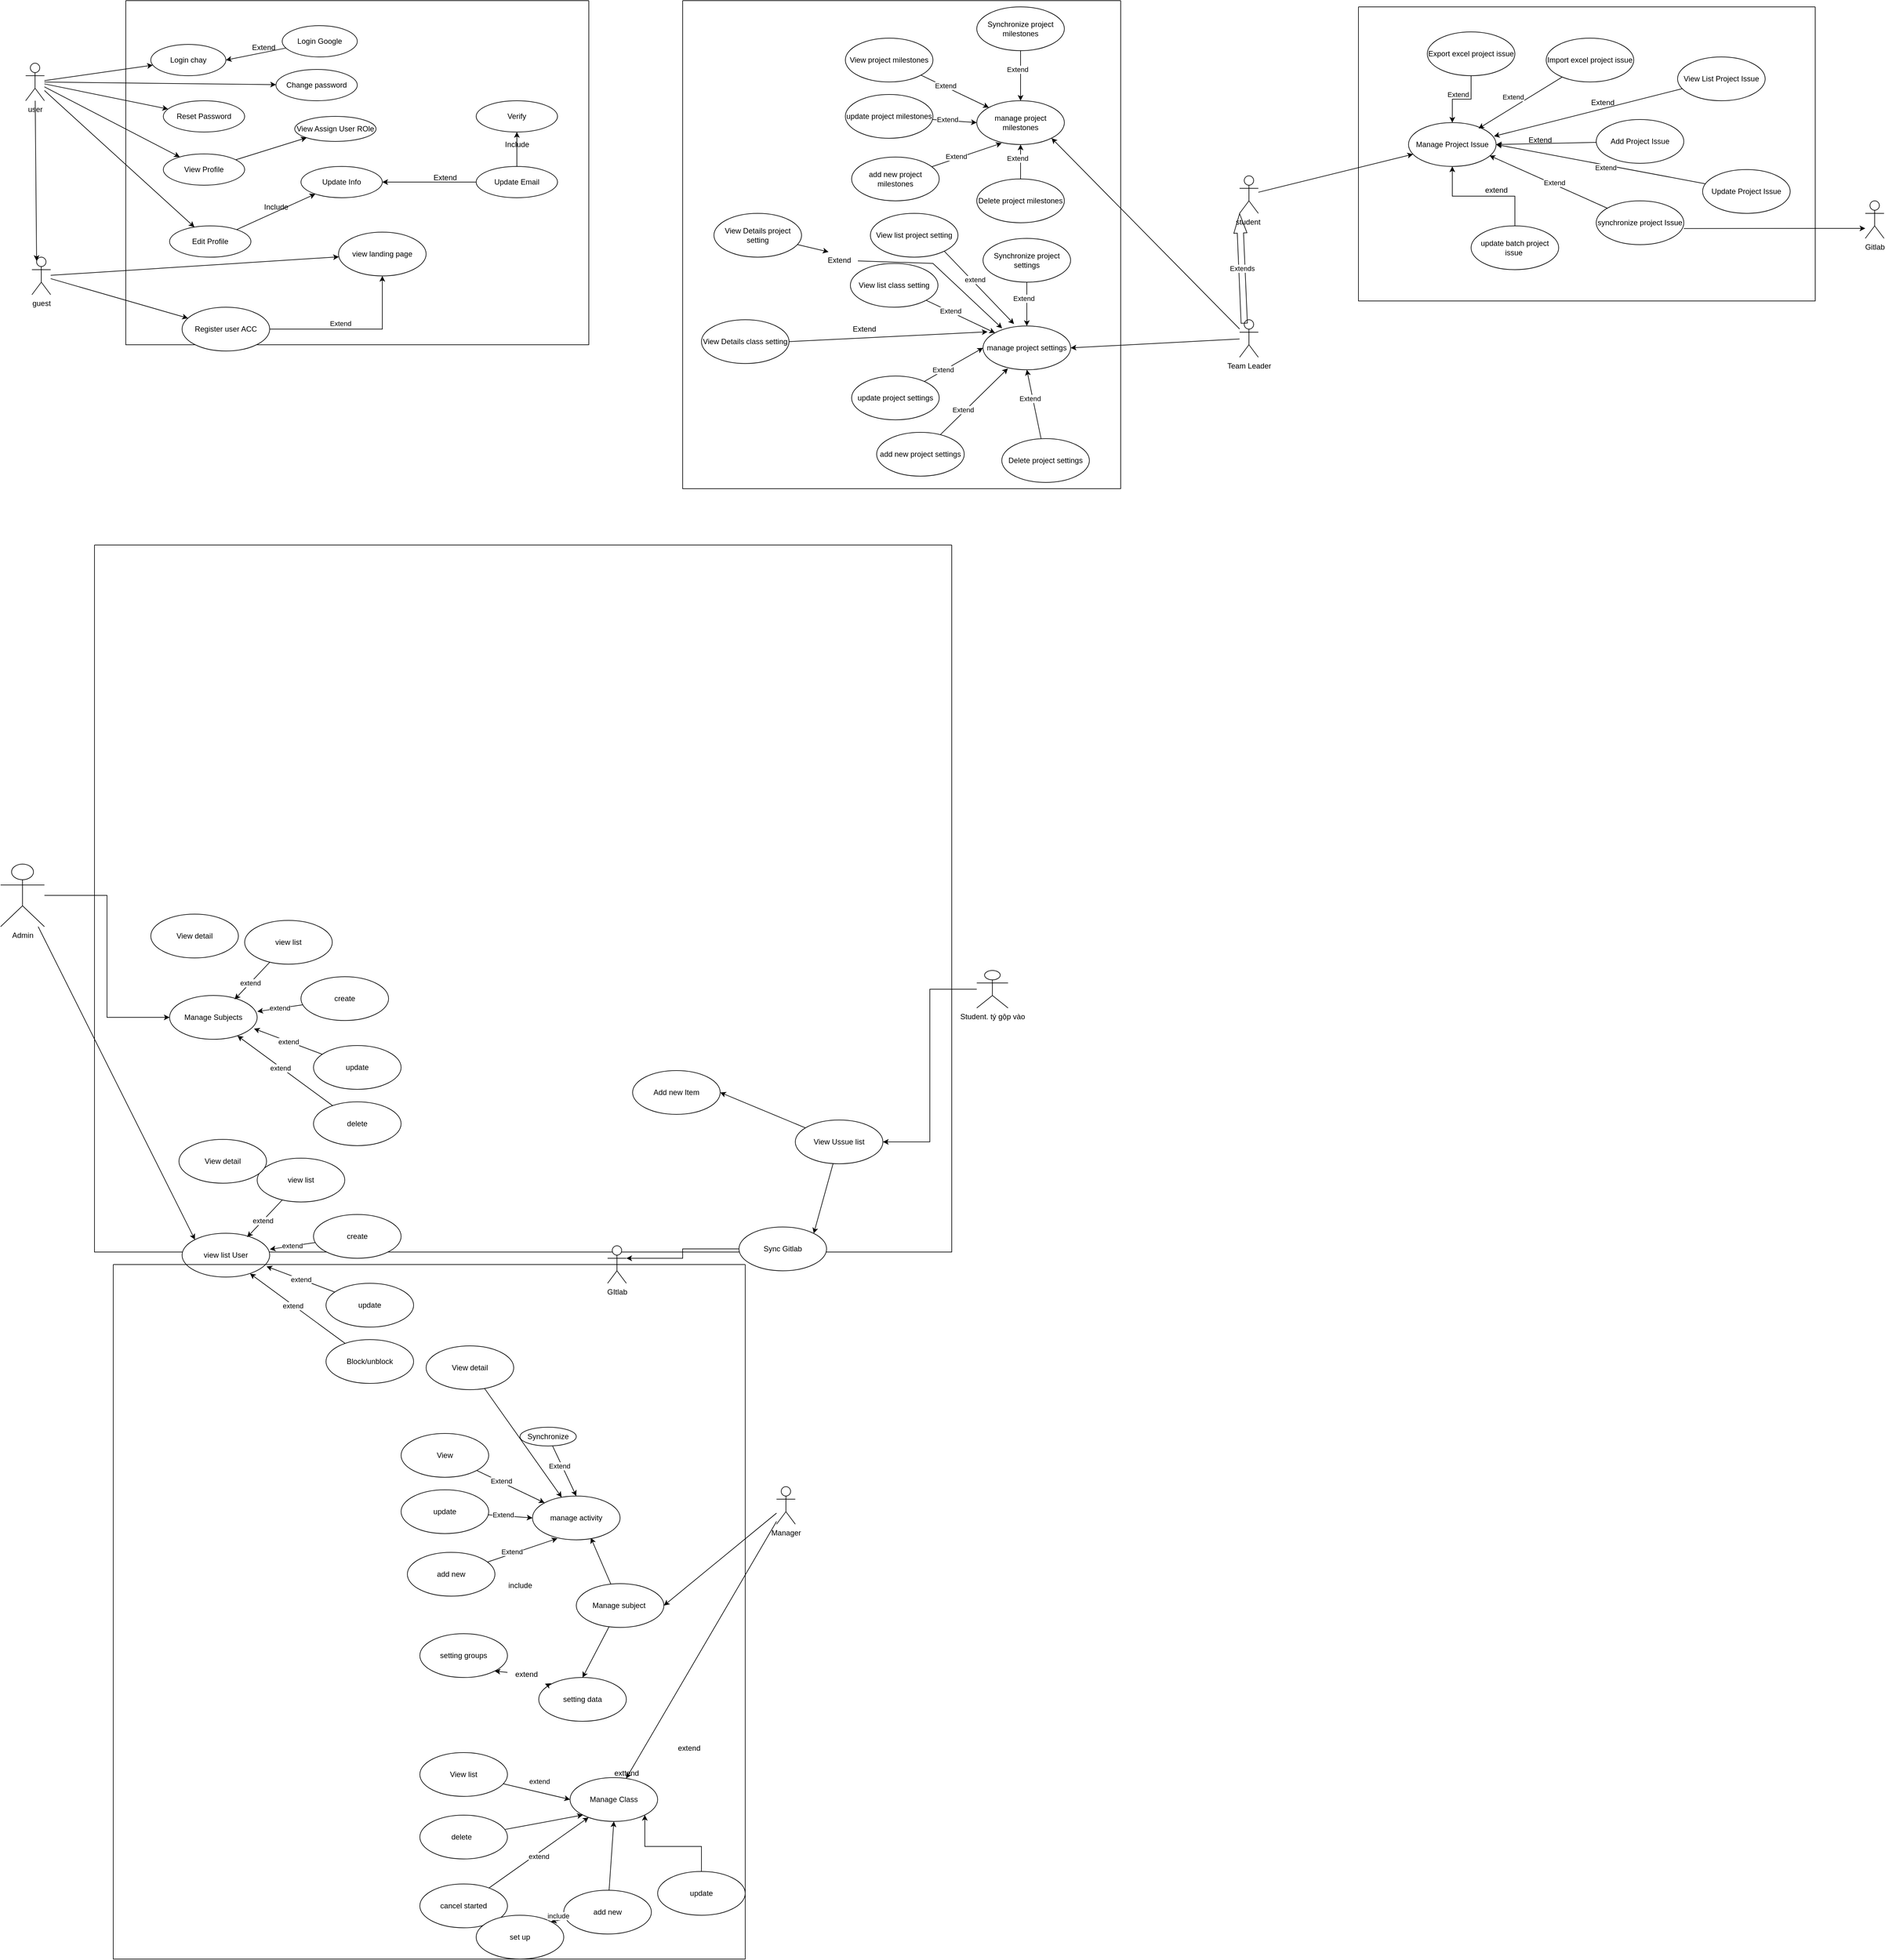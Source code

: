 <mxfile version="21.8.2" type="github">
  <diagram name="Page-1" id="S6UxS2rbXGVWsQRWLKjO">
    <mxGraphModel dx="2686" dy="1163" grid="1" gridSize="10" guides="1" tooltips="1" connect="1" arrows="1" fold="1" page="1" pageScale="1" pageWidth="850" pageHeight="1100" math="0" shadow="0">
      <root>
        <mxCell id="0" />
        <mxCell id="1" parent="0" />
        <mxCell id="E_iQ0Z_nkJK2vYBMSeWu-5" style="rounded=0;orthogonalLoop=1;jettySize=auto;html=1;" parent="1" source="E_iQ0Z_nkJK2vYBMSeWu-1" target="E_iQ0Z_nkJK2vYBMSeWu-4" edge="1">
          <mxGeometry relative="1" as="geometry" />
        </mxCell>
        <mxCell id="E_iQ0Z_nkJK2vYBMSeWu-13" style="rounded=0;orthogonalLoop=1;jettySize=auto;html=1;" parent="1" source="E_iQ0Z_nkJK2vYBMSeWu-1" target="E_iQ0Z_nkJK2vYBMSeWu-12" edge="1">
          <mxGeometry relative="1" as="geometry" />
        </mxCell>
        <mxCell id="E_iQ0Z_nkJK2vYBMSeWu-16" style="rounded=0;orthogonalLoop=1;jettySize=auto;html=1;" parent="1" source="E_iQ0Z_nkJK2vYBMSeWu-1" target="E_iQ0Z_nkJK2vYBMSeWu-14" edge="1">
          <mxGeometry relative="1" as="geometry" />
        </mxCell>
        <mxCell id="E_iQ0Z_nkJK2vYBMSeWu-17" style="rounded=0;orthogonalLoop=1;jettySize=auto;html=1;" parent="1" source="E_iQ0Z_nkJK2vYBMSeWu-1" target="E_iQ0Z_nkJK2vYBMSeWu-15" edge="1">
          <mxGeometry relative="1" as="geometry" />
        </mxCell>
        <mxCell id="E_iQ0Z_nkJK2vYBMSeWu-34" style="rounded=0;orthogonalLoop=1;jettySize=auto;html=1;" parent="1" source="E_iQ0Z_nkJK2vYBMSeWu-1" target="E_iQ0Z_nkJK2vYBMSeWu-33" edge="1">
          <mxGeometry relative="1" as="geometry" />
        </mxCell>
        <mxCell id="PJf7z8ohsHyIc1MsfL0N-3" style="rounded=0;orthogonalLoop=1;jettySize=auto;html=1;entryX=0.25;entryY=0.1;entryDx=0;entryDy=0;entryPerimeter=0;" parent="1" source="E_iQ0Z_nkJK2vYBMSeWu-1" target="E_iQ0Z_nkJK2vYBMSeWu-230" edge="1">
          <mxGeometry relative="1" as="geometry" />
        </mxCell>
        <mxCell id="E_iQ0Z_nkJK2vYBMSeWu-1" value="user&lt;br&gt;" style="shape=umlActor;verticalLabelPosition=bottom;verticalAlign=top;html=1;outlineConnect=0;" parent="1" vertex="1">
          <mxGeometry x="110" y="110" width="30" height="60" as="geometry" />
        </mxCell>
        <mxCell id="E_iQ0Z_nkJK2vYBMSeWu-4" value="Login chay" style="ellipse;whiteSpace=wrap;html=1;" parent="1" vertex="1">
          <mxGeometry x="310" y="80" width="120" height="50" as="geometry" />
        </mxCell>
        <mxCell id="E_iQ0Z_nkJK2vYBMSeWu-6" value="" style="swimlane;startSize=0;" parent="1" vertex="1">
          <mxGeometry x="270" y="10" width="740" height="550" as="geometry" />
        </mxCell>
        <mxCell id="E_iQ0Z_nkJK2vYBMSeWu-8" value="Login Google" style="ellipse;whiteSpace=wrap;html=1;" parent="E_iQ0Z_nkJK2vYBMSeWu-6" vertex="1">
          <mxGeometry x="250" y="40" width="120" height="50" as="geometry" />
        </mxCell>
        <mxCell id="E_iQ0Z_nkJK2vYBMSeWu-11" value="Extend&lt;br&gt;" style="text;html=1;align=center;verticalAlign=middle;resizable=0;points=[];autosize=1;strokeColor=none;fillColor=none;" parent="E_iQ0Z_nkJK2vYBMSeWu-6" vertex="1">
          <mxGeometry x="190" y="60" width="60" height="30" as="geometry" />
        </mxCell>
        <mxCell id="E_iQ0Z_nkJK2vYBMSeWu-12" value="Reset Password" style="ellipse;whiteSpace=wrap;html=1;" parent="E_iQ0Z_nkJK2vYBMSeWu-6" vertex="1">
          <mxGeometry x="60" y="160" width="130" height="50" as="geometry" />
        </mxCell>
        <mxCell id="E_iQ0Z_nkJK2vYBMSeWu-32" style="rounded=0;orthogonalLoop=1;jettySize=auto;html=1;entryX=0;entryY=1;entryDx=0;entryDy=0;" parent="E_iQ0Z_nkJK2vYBMSeWu-6" source="E_iQ0Z_nkJK2vYBMSeWu-14" target="E_iQ0Z_nkJK2vYBMSeWu-31" edge="1">
          <mxGeometry relative="1" as="geometry" />
        </mxCell>
        <mxCell id="E_iQ0Z_nkJK2vYBMSeWu-14" value="View Profile" style="ellipse;whiteSpace=wrap;html=1;" parent="E_iQ0Z_nkJK2vYBMSeWu-6" vertex="1">
          <mxGeometry x="60" y="245" width="130" height="50" as="geometry" />
        </mxCell>
        <mxCell id="E_iQ0Z_nkJK2vYBMSeWu-19" value="" style="rounded=0;orthogonalLoop=1;jettySize=auto;html=1;" parent="E_iQ0Z_nkJK2vYBMSeWu-6" source="E_iQ0Z_nkJK2vYBMSeWu-15" target="E_iQ0Z_nkJK2vYBMSeWu-18" edge="1">
          <mxGeometry relative="1" as="geometry" />
        </mxCell>
        <mxCell id="E_iQ0Z_nkJK2vYBMSeWu-15" value="Edit Profile" style="ellipse;whiteSpace=wrap;html=1;" parent="E_iQ0Z_nkJK2vYBMSeWu-6" vertex="1">
          <mxGeometry x="70" y="360" width="130" height="50" as="geometry" />
        </mxCell>
        <mxCell id="E_iQ0Z_nkJK2vYBMSeWu-18" value="Update Info" style="ellipse;whiteSpace=wrap;html=1;" parent="E_iQ0Z_nkJK2vYBMSeWu-6" vertex="1">
          <mxGeometry x="280" y="265" width="130" height="50" as="geometry" />
        </mxCell>
        <mxCell id="E_iQ0Z_nkJK2vYBMSeWu-20" value="Include&lt;br&gt;" style="text;html=1;align=center;verticalAlign=middle;resizable=0;points=[];autosize=1;strokeColor=none;fillColor=none;" parent="E_iQ0Z_nkJK2vYBMSeWu-6" vertex="1">
          <mxGeometry x="210" y="315" width="60" height="30" as="geometry" />
        </mxCell>
        <mxCell id="E_iQ0Z_nkJK2vYBMSeWu-26" style="edgeStyle=orthogonalEdgeStyle;rounded=0;orthogonalLoop=1;jettySize=auto;html=1;entryX=1;entryY=0.5;entryDx=0;entryDy=0;" parent="E_iQ0Z_nkJK2vYBMSeWu-6" source="E_iQ0Z_nkJK2vYBMSeWu-21" target="E_iQ0Z_nkJK2vYBMSeWu-18" edge="1">
          <mxGeometry relative="1" as="geometry" />
        </mxCell>
        <mxCell id="E_iQ0Z_nkJK2vYBMSeWu-28" style="edgeStyle=orthogonalEdgeStyle;rounded=0;orthogonalLoop=1;jettySize=auto;html=1;entryX=0.5;entryY=1;entryDx=0;entryDy=0;" parent="E_iQ0Z_nkJK2vYBMSeWu-6" source="E_iQ0Z_nkJK2vYBMSeWu-21" target="E_iQ0Z_nkJK2vYBMSeWu-25" edge="1">
          <mxGeometry relative="1" as="geometry" />
        </mxCell>
        <mxCell id="E_iQ0Z_nkJK2vYBMSeWu-21" value="Update Email" style="ellipse;whiteSpace=wrap;html=1;" parent="E_iQ0Z_nkJK2vYBMSeWu-6" vertex="1">
          <mxGeometry x="560" y="265" width="130" height="50" as="geometry" />
        </mxCell>
        <mxCell id="E_iQ0Z_nkJK2vYBMSeWu-25" value="Verify" style="ellipse;whiteSpace=wrap;html=1;" parent="E_iQ0Z_nkJK2vYBMSeWu-6" vertex="1">
          <mxGeometry x="560" y="160" width="130" height="50" as="geometry" />
        </mxCell>
        <mxCell id="E_iQ0Z_nkJK2vYBMSeWu-31" value="View Assign User ROle" style="ellipse;whiteSpace=wrap;html=1;" parent="E_iQ0Z_nkJK2vYBMSeWu-6" vertex="1">
          <mxGeometry x="270" y="185" width="130" height="40" as="geometry" />
        </mxCell>
        <mxCell id="E_iQ0Z_nkJK2vYBMSeWu-33" value="Change password" style="ellipse;whiteSpace=wrap;html=1;" parent="E_iQ0Z_nkJK2vYBMSeWu-6" vertex="1">
          <mxGeometry x="240" y="110" width="130" height="50" as="geometry" />
        </mxCell>
        <mxCell id="E_iQ0Z_nkJK2vYBMSeWu-29" value="Include" style="text;html=1;align=center;verticalAlign=middle;resizable=0;points=[];autosize=1;strokeColor=none;fillColor=none;" parent="E_iQ0Z_nkJK2vYBMSeWu-6" vertex="1">
          <mxGeometry x="595" y="215" width="60" height="30" as="geometry" />
        </mxCell>
        <mxCell id="E_iQ0Z_nkJK2vYBMSeWu-231" value="view landing page" style="ellipse;whiteSpace=wrap;html=1;" parent="E_iQ0Z_nkJK2vYBMSeWu-6" vertex="1">
          <mxGeometry x="340" y="370" width="140" height="70" as="geometry" />
        </mxCell>
        <mxCell id="PJf7z8ohsHyIc1MsfL0N-1" style="edgeStyle=orthogonalEdgeStyle;rounded=0;orthogonalLoop=1;jettySize=auto;html=1;entryX=0.5;entryY=1;entryDx=0;entryDy=0;" parent="E_iQ0Z_nkJK2vYBMSeWu-6" source="E_iQ0Z_nkJK2vYBMSeWu-233" target="E_iQ0Z_nkJK2vYBMSeWu-231" edge="1">
          <mxGeometry relative="1" as="geometry" />
        </mxCell>
        <mxCell id="PJf7z8ohsHyIc1MsfL0N-2" value="Extend" style="edgeLabel;html=1;align=center;verticalAlign=middle;resizable=0;points=[];" parent="PJf7z8ohsHyIc1MsfL0N-1" vertex="1" connectable="0">
          <mxGeometry x="-0.157" y="9" relative="1" as="geometry">
            <mxPoint x="1" as="offset" />
          </mxGeometry>
        </mxCell>
        <mxCell id="E_iQ0Z_nkJK2vYBMSeWu-233" value="Register user ACC" style="ellipse;whiteSpace=wrap;html=1;" parent="E_iQ0Z_nkJK2vYBMSeWu-6" vertex="1">
          <mxGeometry x="90" y="490" width="140" height="70" as="geometry" />
        </mxCell>
        <mxCell id="E_iQ0Z_nkJK2vYBMSeWu-10" style="rounded=0;orthogonalLoop=1;jettySize=auto;html=1;entryX=1;entryY=0.5;entryDx=0;entryDy=0;" parent="1" source="E_iQ0Z_nkJK2vYBMSeWu-8" target="E_iQ0Z_nkJK2vYBMSeWu-4" edge="1">
          <mxGeometry relative="1" as="geometry" />
        </mxCell>
        <mxCell id="E_iQ0Z_nkJK2vYBMSeWu-27" value="Extend" style="text;html=1;align=center;verticalAlign=middle;resizable=0;points=[];autosize=1;strokeColor=none;fillColor=none;" parent="1" vertex="1">
          <mxGeometry x="750" y="278" width="60" height="30" as="geometry" />
        </mxCell>
        <mxCell id="E_iQ0Z_nkJK2vYBMSeWu-36" value="" style="swimlane;startSize=0;" parent="1" vertex="1">
          <mxGeometry x="220" y="880" width="1370" height="1130" as="geometry" />
        </mxCell>
        <mxCell id="E_iQ0Z_nkJK2vYBMSeWu-194" value="Manage Subjects&lt;br&gt;" style="ellipse;whiteSpace=wrap;html=1;" parent="E_iQ0Z_nkJK2vYBMSeWu-36" vertex="1">
          <mxGeometry x="120" y="720" width="140" height="70" as="geometry" />
        </mxCell>
        <mxCell id="E_iQ0Z_nkJK2vYBMSeWu-205" style="rounded=0;orthogonalLoop=1;jettySize=auto;html=1;entryX=0.743;entryY=0.089;entryDx=0;entryDy=0;entryPerimeter=0;" parent="E_iQ0Z_nkJK2vYBMSeWu-36" source="E_iQ0Z_nkJK2vYBMSeWu-198" target="E_iQ0Z_nkJK2vYBMSeWu-194" edge="1">
          <mxGeometry relative="1" as="geometry" />
        </mxCell>
        <mxCell id="E_iQ0Z_nkJK2vYBMSeWu-209" value="extend" style="edgeLabel;html=1;align=center;verticalAlign=middle;resizable=0;points=[];" parent="E_iQ0Z_nkJK2vYBMSeWu-205" vertex="1" connectable="0">
          <mxGeometry x="0.124" relative="1" as="geometry">
            <mxPoint as="offset" />
          </mxGeometry>
        </mxCell>
        <mxCell id="E_iQ0Z_nkJK2vYBMSeWu-198" value="view list" style="ellipse;whiteSpace=wrap;html=1;" parent="E_iQ0Z_nkJK2vYBMSeWu-36" vertex="1">
          <mxGeometry x="240" y="600" width="140" height="70" as="geometry" />
        </mxCell>
        <mxCell id="E_iQ0Z_nkJK2vYBMSeWu-206" style="rounded=0;orthogonalLoop=1;jettySize=auto;html=1;entryX=1.002;entryY=0.366;entryDx=0;entryDy=0;entryPerimeter=0;" parent="E_iQ0Z_nkJK2vYBMSeWu-36" source="E_iQ0Z_nkJK2vYBMSeWu-199" target="E_iQ0Z_nkJK2vYBMSeWu-194" edge="1">
          <mxGeometry relative="1" as="geometry" />
        </mxCell>
        <mxCell id="E_iQ0Z_nkJK2vYBMSeWu-210" value="extend" style="edgeLabel;html=1;align=center;verticalAlign=middle;resizable=0;points=[];" parent="E_iQ0Z_nkJK2vYBMSeWu-206" vertex="1" connectable="0">
          <mxGeometry x="-0.009" relative="1" as="geometry">
            <mxPoint x="-1" as="offset" />
          </mxGeometry>
        </mxCell>
        <mxCell id="E_iQ0Z_nkJK2vYBMSeWu-199" value="create" style="ellipse;whiteSpace=wrap;html=1;" parent="E_iQ0Z_nkJK2vYBMSeWu-36" vertex="1">
          <mxGeometry x="330" y="690" width="140" height="70" as="geometry" />
        </mxCell>
        <mxCell id="E_iQ0Z_nkJK2vYBMSeWu-207" style="rounded=0;orthogonalLoop=1;jettySize=auto;html=1;entryX=0.964;entryY=0.757;entryDx=0;entryDy=0;entryPerimeter=0;" parent="E_iQ0Z_nkJK2vYBMSeWu-36" source="E_iQ0Z_nkJK2vYBMSeWu-200" target="E_iQ0Z_nkJK2vYBMSeWu-194" edge="1">
          <mxGeometry relative="1" as="geometry" />
        </mxCell>
        <mxCell id="E_iQ0Z_nkJK2vYBMSeWu-211" value="extend" style="edgeLabel;html=1;align=center;verticalAlign=middle;resizable=0;points=[];" parent="E_iQ0Z_nkJK2vYBMSeWu-207" vertex="1" connectable="0">
          <mxGeometry x="-0.007" y="1" relative="1" as="geometry">
            <mxPoint y="-1" as="offset" />
          </mxGeometry>
        </mxCell>
        <mxCell id="E_iQ0Z_nkJK2vYBMSeWu-200" value="update" style="ellipse;whiteSpace=wrap;html=1;" parent="E_iQ0Z_nkJK2vYBMSeWu-36" vertex="1">
          <mxGeometry x="350" y="800" width="140" height="70" as="geometry" />
        </mxCell>
        <mxCell id="E_iQ0Z_nkJK2vYBMSeWu-208" style="rounded=0;orthogonalLoop=1;jettySize=auto;html=1;entryX=0.775;entryY=0.92;entryDx=0;entryDy=0;entryPerimeter=0;" parent="E_iQ0Z_nkJK2vYBMSeWu-36" source="E_iQ0Z_nkJK2vYBMSeWu-201" target="E_iQ0Z_nkJK2vYBMSeWu-194" edge="1">
          <mxGeometry relative="1" as="geometry" />
        </mxCell>
        <mxCell id="E_iQ0Z_nkJK2vYBMSeWu-212" value="extend" style="edgeLabel;html=1;align=center;verticalAlign=middle;resizable=0;points=[];" parent="E_iQ0Z_nkJK2vYBMSeWu-208" vertex="1" connectable="0">
          <mxGeometry x="0.095" y="1" relative="1" as="geometry">
            <mxPoint as="offset" />
          </mxGeometry>
        </mxCell>
        <mxCell id="E_iQ0Z_nkJK2vYBMSeWu-201" value="delete" style="ellipse;whiteSpace=wrap;html=1;" parent="E_iQ0Z_nkJK2vYBMSeWu-36" vertex="1">
          <mxGeometry x="350" y="890" width="140" height="70" as="geometry" />
        </mxCell>
        <mxCell id="E_iQ0Z_nkJK2vYBMSeWu-202" value="View detail" style="ellipse;whiteSpace=wrap;html=1;" parent="E_iQ0Z_nkJK2vYBMSeWu-36" vertex="1">
          <mxGeometry x="90" y="590" width="140" height="70" as="geometry" />
        </mxCell>
        <mxCell id="E_iQ0Z_nkJK2vYBMSeWu-213" value="view list User" style="ellipse;whiteSpace=wrap;html=1;" parent="E_iQ0Z_nkJK2vYBMSeWu-36" vertex="1">
          <mxGeometry x="140" y="1100" width="140" height="70" as="geometry" />
        </mxCell>
        <mxCell id="E_iQ0Z_nkJK2vYBMSeWu-214" style="rounded=0;orthogonalLoop=1;jettySize=auto;html=1;entryX=0.743;entryY=0.089;entryDx=0;entryDy=0;entryPerimeter=0;" parent="E_iQ0Z_nkJK2vYBMSeWu-36" source="E_iQ0Z_nkJK2vYBMSeWu-216" target="E_iQ0Z_nkJK2vYBMSeWu-213" edge="1">
          <mxGeometry relative="1" as="geometry" />
        </mxCell>
        <mxCell id="E_iQ0Z_nkJK2vYBMSeWu-215" value="extend" style="edgeLabel;html=1;align=center;verticalAlign=middle;resizable=0;points=[];" parent="E_iQ0Z_nkJK2vYBMSeWu-214" vertex="1" connectable="0">
          <mxGeometry x="0.124" relative="1" as="geometry">
            <mxPoint as="offset" />
          </mxGeometry>
        </mxCell>
        <mxCell id="E_iQ0Z_nkJK2vYBMSeWu-216" value="view list" style="ellipse;whiteSpace=wrap;html=1;" parent="E_iQ0Z_nkJK2vYBMSeWu-36" vertex="1">
          <mxGeometry x="260" y="980" width="140" height="70" as="geometry" />
        </mxCell>
        <mxCell id="E_iQ0Z_nkJK2vYBMSeWu-217" style="rounded=0;orthogonalLoop=1;jettySize=auto;html=1;entryX=1.002;entryY=0.366;entryDx=0;entryDy=0;entryPerimeter=0;" parent="E_iQ0Z_nkJK2vYBMSeWu-36" source="E_iQ0Z_nkJK2vYBMSeWu-219" target="E_iQ0Z_nkJK2vYBMSeWu-213" edge="1">
          <mxGeometry relative="1" as="geometry" />
        </mxCell>
        <mxCell id="E_iQ0Z_nkJK2vYBMSeWu-218" value="extend" style="edgeLabel;html=1;align=center;verticalAlign=middle;resizable=0;points=[];" parent="E_iQ0Z_nkJK2vYBMSeWu-217" vertex="1" connectable="0">
          <mxGeometry x="-0.009" relative="1" as="geometry">
            <mxPoint x="-1" as="offset" />
          </mxGeometry>
        </mxCell>
        <mxCell id="E_iQ0Z_nkJK2vYBMSeWu-219" value="create" style="ellipse;whiteSpace=wrap;html=1;" parent="E_iQ0Z_nkJK2vYBMSeWu-36" vertex="1">
          <mxGeometry x="350" y="1070" width="140" height="70" as="geometry" />
        </mxCell>
        <mxCell id="E_iQ0Z_nkJK2vYBMSeWu-220" style="rounded=0;orthogonalLoop=1;jettySize=auto;html=1;entryX=0.964;entryY=0.757;entryDx=0;entryDy=0;entryPerimeter=0;" parent="E_iQ0Z_nkJK2vYBMSeWu-36" source="E_iQ0Z_nkJK2vYBMSeWu-222" target="E_iQ0Z_nkJK2vYBMSeWu-213" edge="1">
          <mxGeometry relative="1" as="geometry" />
        </mxCell>
        <mxCell id="E_iQ0Z_nkJK2vYBMSeWu-221" value="extend" style="edgeLabel;html=1;align=center;verticalAlign=middle;resizable=0;points=[];" parent="E_iQ0Z_nkJK2vYBMSeWu-220" vertex="1" connectable="0">
          <mxGeometry x="-0.007" y="1" relative="1" as="geometry">
            <mxPoint y="-1" as="offset" />
          </mxGeometry>
        </mxCell>
        <mxCell id="E_iQ0Z_nkJK2vYBMSeWu-222" value="update" style="ellipse;whiteSpace=wrap;html=1;" parent="E_iQ0Z_nkJK2vYBMSeWu-36" vertex="1">
          <mxGeometry x="370" y="1180" width="140" height="70" as="geometry" />
        </mxCell>
        <mxCell id="E_iQ0Z_nkJK2vYBMSeWu-223" style="rounded=0;orthogonalLoop=1;jettySize=auto;html=1;entryX=0.775;entryY=0.92;entryDx=0;entryDy=0;entryPerimeter=0;" parent="E_iQ0Z_nkJK2vYBMSeWu-36" source="E_iQ0Z_nkJK2vYBMSeWu-225" target="E_iQ0Z_nkJK2vYBMSeWu-213" edge="1">
          <mxGeometry relative="1" as="geometry" />
        </mxCell>
        <mxCell id="E_iQ0Z_nkJK2vYBMSeWu-224" value="extend" style="edgeLabel;html=1;align=center;verticalAlign=middle;resizable=0;points=[];" parent="E_iQ0Z_nkJK2vYBMSeWu-223" vertex="1" connectable="0">
          <mxGeometry x="0.095" y="1" relative="1" as="geometry">
            <mxPoint as="offset" />
          </mxGeometry>
        </mxCell>
        <mxCell id="E_iQ0Z_nkJK2vYBMSeWu-225" value="Block/unblock" style="ellipse;whiteSpace=wrap;html=1;" parent="E_iQ0Z_nkJK2vYBMSeWu-36" vertex="1">
          <mxGeometry x="370" y="1270" width="140" height="70" as="geometry" />
        </mxCell>
        <mxCell id="E_iQ0Z_nkJK2vYBMSeWu-227" value="View detail" style="ellipse;whiteSpace=wrap;html=1;" parent="E_iQ0Z_nkJK2vYBMSeWu-36" vertex="1">
          <mxGeometry x="135" y="950" width="140" height="70" as="geometry" />
        </mxCell>
        <mxCell id="PJf7z8ohsHyIc1MsfL0N-11" style="rounded=0;orthogonalLoop=1;jettySize=auto;html=1;entryX=1;entryY=0;entryDx=0;entryDy=0;" parent="E_iQ0Z_nkJK2vYBMSeWu-36" source="PJf7z8ohsHyIc1MsfL0N-7" target="PJf7z8ohsHyIc1MsfL0N-10" edge="1">
          <mxGeometry relative="1" as="geometry" />
        </mxCell>
        <mxCell id="PJf7z8ohsHyIc1MsfL0N-12" style="rounded=0;orthogonalLoop=1;jettySize=auto;html=1;entryX=1;entryY=0.5;entryDx=0;entryDy=0;" parent="E_iQ0Z_nkJK2vYBMSeWu-36" source="PJf7z8ohsHyIc1MsfL0N-7" target="PJf7z8ohsHyIc1MsfL0N-9" edge="1">
          <mxGeometry relative="1" as="geometry" />
        </mxCell>
        <mxCell id="PJf7z8ohsHyIc1MsfL0N-7" value="View Ussue list" style="ellipse;whiteSpace=wrap;html=1;" parent="E_iQ0Z_nkJK2vYBMSeWu-36" vertex="1">
          <mxGeometry x="1120" y="919" width="140" height="70" as="geometry" />
        </mxCell>
        <mxCell id="PJf7z8ohsHyIc1MsfL0N-9" value="Add new Item" style="ellipse;whiteSpace=wrap;html=1;" parent="E_iQ0Z_nkJK2vYBMSeWu-36" vertex="1">
          <mxGeometry x="860" y="840" width="140" height="70" as="geometry" />
        </mxCell>
        <mxCell id="PJf7z8ohsHyIc1MsfL0N-14" style="edgeStyle=orthogonalEdgeStyle;rounded=0;orthogonalLoop=1;jettySize=auto;html=1;entryX=1;entryY=0.333;entryDx=0;entryDy=0;entryPerimeter=0;" parent="E_iQ0Z_nkJK2vYBMSeWu-36" source="PJf7z8ohsHyIc1MsfL0N-10" target="PJf7z8ohsHyIc1MsfL0N-13" edge="1">
          <mxGeometry relative="1" as="geometry" />
        </mxCell>
        <mxCell id="PJf7z8ohsHyIc1MsfL0N-10" value="Sync Gitlab" style="ellipse;whiteSpace=wrap;html=1;" parent="E_iQ0Z_nkJK2vYBMSeWu-36" vertex="1">
          <mxGeometry x="1030" y="1090" width="140" height="70" as="geometry" />
        </mxCell>
        <mxCell id="PJf7z8ohsHyIc1MsfL0N-13" value="GItlab" style="shape=umlActor;verticalLabelPosition=bottom;verticalAlign=top;html=1;" parent="E_iQ0Z_nkJK2vYBMSeWu-36" vertex="1">
          <mxGeometry x="820" y="1120" width="30" height="60" as="geometry" />
        </mxCell>
        <mxCell id="E_iQ0Z_nkJK2vYBMSeWu-79" style="rounded=0;orthogonalLoop=1;jettySize=auto;html=1;entryX=1;entryY=1;entryDx=0;entryDy=0;" parent="1" source="E_iQ0Z_nkJK2vYBMSeWu-56" target="E_iQ0Z_nkJK2vYBMSeWu-57" edge="1">
          <mxGeometry relative="1" as="geometry" />
        </mxCell>
        <mxCell id="E_iQ0Z_nkJK2vYBMSeWu-121" style="rounded=0;orthogonalLoop=1;jettySize=auto;html=1;entryX=1;entryY=0.5;entryDx=0;entryDy=0;" parent="1" source="E_iQ0Z_nkJK2vYBMSeWu-56" target="E_iQ0Z_nkJK2vYBMSeWu-96" edge="1">
          <mxGeometry relative="1" as="geometry" />
        </mxCell>
        <mxCell id="E_iQ0Z_nkJK2vYBMSeWu-56" value="Team Leader&lt;br&gt;" style="shape=umlActor;verticalLabelPosition=bottom;verticalAlign=top;html=1;" parent="1" vertex="1">
          <mxGeometry x="2050" y="520" width="30" height="60" as="geometry" />
        </mxCell>
        <mxCell id="E_iQ0Z_nkJK2vYBMSeWu-124" value="" style="swimlane;startSize=0;" parent="1" vertex="1">
          <mxGeometry x="250" y="2030" width="1010" height="1110" as="geometry" />
        </mxCell>
        <mxCell id="E_iQ0Z_nkJK2vYBMSeWu-166" style="rounded=0;orthogonalLoop=1;jettySize=auto;html=1;entryX=0.666;entryY=0.953;entryDx=0;entryDy=0;entryPerimeter=0;" parent="E_iQ0Z_nkJK2vYBMSeWu-124" source="E_iQ0Z_nkJK2vYBMSeWu-127" target="E_iQ0Z_nkJK2vYBMSeWu-128" edge="1">
          <mxGeometry relative="1" as="geometry" />
        </mxCell>
        <mxCell id="E_iQ0Z_nkJK2vYBMSeWu-167" style="rounded=0;orthogonalLoop=1;jettySize=auto;html=1;entryX=0.5;entryY=0;entryDx=0;entryDy=0;" parent="E_iQ0Z_nkJK2vYBMSeWu-124" source="E_iQ0Z_nkJK2vYBMSeWu-127" target="E_iQ0Z_nkJK2vYBMSeWu-148" edge="1">
          <mxGeometry relative="1" as="geometry" />
        </mxCell>
        <mxCell id="E_iQ0Z_nkJK2vYBMSeWu-127" value="Manage subject&amp;nbsp;" style="ellipse;whiteSpace=wrap;html=1;" parent="E_iQ0Z_nkJK2vYBMSeWu-124" vertex="1">
          <mxGeometry x="740" y="510" width="140" height="70" as="geometry" />
        </mxCell>
        <mxCell id="E_iQ0Z_nkJK2vYBMSeWu-128" value="manage activity&lt;br&gt;" style="ellipse;whiteSpace=wrap;html=1;" parent="E_iQ0Z_nkJK2vYBMSeWu-124" vertex="1">
          <mxGeometry x="670" y="370" width="140" height="70" as="geometry" />
        </mxCell>
        <mxCell id="E_iQ0Z_nkJK2vYBMSeWu-129" style="rounded=0;orthogonalLoop=1;jettySize=auto;html=1;" parent="E_iQ0Z_nkJK2vYBMSeWu-124" source="E_iQ0Z_nkJK2vYBMSeWu-131" target="E_iQ0Z_nkJK2vYBMSeWu-128" edge="1">
          <mxGeometry relative="1" as="geometry" />
        </mxCell>
        <mxCell id="E_iQ0Z_nkJK2vYBMSeWu-130" value="Extend" style="edgeLabel;html=1;align=center;verticalAlign=middle;resizable=0;points=[];" parent="E_iQ0Z_nkJK2vYBMSeWu-129" vertex="1" connectable="0">
          <mxGeometry x="-0.286" y="2" relative="1" as="geometry">
            <mxPoint x="-1" as="offset" />
          </mxGeometry>
        </mxCell>
        <mxCell id="E_iQ0Z_nkJK2vYBMSeWu-131" value="View" style="ellipse;whiteSpace=wrap;html=1;" parent="E_iQ0Z_nkJK2vYBMSeWu-124" vertex="1">
          <mxGeometry x="460" y="270" width="140" height="70" as="geometry" />
        </mxCell>
        <mxCell id="E_iQ0Z_nkJK2vYBMSeWu-132" style="rounded=0;orthogonalLoop=1;jettySize=auto;html=1;entryX=0;entryY=0.5;entryDx=0;entryDy=0;" parent="E_iQ0Z_nkJK2vYBMSeWu-124" source="E_iQ0Z_nkJK2vYBMSeWu-134" target="E_iQ0Z_nkJK2vYBMSeWu-128" edge="1">
          <mxGeometry relative="1" as="geometry" />
        </mxCell>
        <mxCell id="E_iQ0Z_nkJK2vYBMSeWu-133" value="Extend" style="edgeLabel;html=1;align=center;verticalAlign=middle;resizable=0;points=[];" parent="E_iQ0Z_nkJK2vYBMSeWu-132" vertex="1" connectable="0">
          <mxGeometry x="-0.366" y="2" relative="1" as="geometry">
            <mxPoint x="1" as="offset" />
          </mxGeometry>
        </mxCell>
        <mxCell id="E_iQ0Z_nkJK2vYBMSeWu-134" value="update" style="ellipse;whiteSpace=wrap;html=1;" parent="E_iQ0Z_nkJK2vYBMSeWu-124" vertex="1">
          <mxGeometry x="460" y="360" width="140" height="70" as="geometry" />
        </mxCell>
        <mxCell id="E_iQ0Z_nkJK2vYBMSeWu-135" style="rounded=0;orthogonalLoop=1;jettySize=auto;html=1;entryX=0.284;entryY=0.968;entryDx=0;entryDy=0;entryPerimeter=0;" parent="E_iQ0Z_nkJK2vYBMSeWu-124" source="E_iQ0Z_nkJK2vYBMSeWu-137" target="E_iQ0Z_nkJK2vYBMSeWu-128" edge="1">
          <mxGeometry relative="1" as="geometry" />
        </mxCell>
        <mxCell id="E_iQ0Z_nkJK2vYBMSeWu-136" value="Extend" style="edgeLabel;html=1;align=center;verticalAlign=middle;resizable=0;points=[];" parent="E_iQ0Z_nkJK2vYBMSeWu-135" vertex="1" connectable="0">
          <mxGeometry x="-0.289" y="3" relative="1" as="geometry">
            <mxPoint as="offset" />
          </mxGeometry>
        </mxCell>
        <mxCell id="E_iQ0Z_nkJK2vYBMSeWu-137" value="add new" style="ellipse;whiteSpace=wrap;html=1;" parent="E_iQ0Z_nkJK2vYBMSeWu-124" vertex="1">
          <mxGeometry x="470" y="460" width="140" height="70" as="geometry" />
        </mxCell>
        <mxCell id="E_iQ0Z_nkJK2vYBMSeWu-140" style="rounded=0;orthogonalLoop=1;jettySize=auto;html=1;entryX=0.5;entryY=0;entryDx=0;entryDy=0;" parent="E_iQ0Z_nkJK2vYBMSeWu-124" source="E_iQ0Z_nkJK2vYBMSeWu-142" target="E_iQ0Z_nkJK2vYBMSeWu-128" edge="1">
          <mxGeometry relative="1" as="geometry" />
        </mxCell>
        <mxCell id="E_iQ0Z_nkJK2vYBMSeWu-141" value="Extend" style="edgeLabel;html=1;align=center;verticalAlign=middle;resizable=0;points=[];" parent="E_iQ0Z_nkJK2vYBMSeWu-140" vertex="1" connectable="0">
          <mxGeometry x="-0.222" y="-5" relative="1" as="geometry">
            <mxPoint y="-1" as="offset" />
          </mxGeometry>
        </mxCell>
        <mxCell id="E_iQ0Z_nkJK2vYBMSeWu-142" value="Synchronize" style="ellipse;whiteSpace=wrap;html=1;" parent="E_iQ0Z_nkJK2vYBMSeWu-124" vertex="1">
          <mxGeometry x="650" y="260" width="90" height="30" as="geometry" />
        </mxCell>
        <mxCell id="PJf7z8ohsHyIc1MsfL0N-18" style="rounded=0;orthogonalLoop=1;jettySize=auto;html=1;" parent="E_iQ0Z_nkJK2vYBMSeWu-124" source="E_iQ0Z_nkJK2vYBMSeWu-144" target="E_iQ0Z_nkJK2vYBMSeWu-128" edge="1">
          <mxGeometry relative="1" as="geometry" />
        </mxCell>
        <mxCell id="E_iQ0Z_nkJK2vYBMSeWu-144" value="View detail" style="ellipse;whiteSpace=wrap;html=1;" parent="E_iQ0Z_nkJK2vYBMSeWu-124" vertex="1">
          <mxGeometry x="500" y="130" width="140" height="70" as="geometry" />
        </mxCell>
        <mxCell id="E_iQ0Z_nkJK2vYBMSeWu-161" style="rounded=0;orthogonalLoop=1;jettySize=auto;html=1;entryX=1;entryY=1;entryDx=0;entryDy=0;" parent="E_iQ0Z_nkJK2vYBMSeWu-124" source="E_iQ0Z_nkJK2vYBMSeWu-179" target="E_iQ0Z_nkJK2vYBMSeWu-149" edge="1">
          <mxGeometry relative="1" as="geometry" />
        </mxCell>
        <mxCell id="E_iQ0Z_nkJK2vYBMSeWu-148" value="setting data" style="ellipse;whiteSpace=wrap;html=1;" parent="E_iQ0Z_nkJK2vYBMSeWu-124" vertex="1">
          <mxGeometry x="680" y="660" width="140" height="70" as="geometry" />
        </mxCell>
        <mxCell id="E_iQ0Z_nkJK2vYBMSeWu-149" value="setting groups" style="ellipse;whiteSpace=wrap;html=1;" parent="E_iQ0Z_nkJK2vYBMSeWu-124" vertex="1">
          <mxGeometry x="490" y="590" width="140" height="70" as="geometry" />
        </mxCell>
        <mxCell id="E_iQ0Z_nkJK2vYBMSeWu-171" value="Manage Class" style="ellipse;whiteSpace=wrap;html=1;" parent="E_iQ0Z_nkJK2vYBMSeWu-124" vertex="1">
          <mxGeometry x="730" y="820" width="140" height="70" as="geometry" />
        </mxCell>
        <mxCell id="E_iQ0Z_nkJK2vYBMSeWu-176" style="rounded=0;orthogonalLoop=1;jettySize=auto;html=1;entryX=0;entryY=0.5;entryDx=0;entryDy=0;" parent="E_iQ0Z_nkJK2vYBMSeWu-124" source="E_iQ0Z_nkJK2vYBMSeWu-173" target="E_iQ0Z_nkJK2vYBMSeWu-171" edge="1">
          <mxGeometry relative="1" as="geometry" />
        </mxCell>
        <mxCell id="E_iQ0Z_nkJK2vYBMSeWu-177" value="extend&lt;br&gt;" style="edgeLabel;html=1;align=center;verticalAlign=middle;resizable=0;points=[];" parent="E_iQ0Z_nkJK2vYBMSeWu-176" vertex="1" connectable="0">
          <mxGeometry x="-0.004" y="17" relative="1" as="geometry">
            <mxPoint as="offset" />
          </mxGeometry>
        </mxCell>
        <mxCell id="E_iQ0Z_nkJK2vYBMSeWu-173" value="View list" style="ellipse;whiteSpace=wrap;html=1;" parent="E_iQ0Z_nkJK2vYBMSeWu-124" vertex="1">
          <mxGeometry x="490" y="780" width="140" height="70" as="geometry" />
        </mxCell>
        <mxCell id="E_iQ0Z_nkJK2vYBMSeWu-178" style="rounded=0;orthogonalLoop=1;jettySize=auto;html=1;entryX=0;entryY=1;entryDx=0;entryDy=0;" parent="E_iQ0Z_nkJK2vYBMSeWu-124" source="E_iQ0Z_nkJK2vYBMSeWu-174" target="E_iQ0Z_nkJK2vYBMSeWu-171" edge="1">
          <mxGeometry relative="1" as="geometry" />
        </mxCell>
        <mxCell id="E_iQ0Z_nkJK2vYBMSeWu-174" value="delete&amp;nbsp;&amp;nbsp;" style="ellipse;whiteSpace=wrap;html=1;" parent="E_iQ0Z_nkJK2vYBMSeWu-124" vertex="1">
          <mxGeometry x="490" y="880" width="140" height="70" as="geometry" />
        </mxCell>
        <mxCell id="E_iQ0Z_nkJK2vYBMSeWu-180" style="rounded=0;orthogonalLoop=1;jettySize=auto;html=1;" parent="E_iQ0Z_nkJK2vYBMSeWu-124" source="E_iQ0Z_nkJK2vYBMSeWu-175" target="E_iQ0Z_nkJK2vYBMSeWu-171" edge="1">
          <mxGeometry relative="1" as="geometry" />
        </mxCell>
        <mxCell id="E_iQ0Z_nkJK2vYBMSeWu-181" value="extend" style="edgeLabel;html=1;align=center;verticalAlign=middle;resizable=0;points=[];" parent="E_iQ0Z_nkJK2vYBMSeWu-180" vertex="1" connectable="0">
          <mxGeometry x="-0.034" y="-5" relative="1" as="geometry">
            <mxPoint as="offset" />
          </mxGeometry>
        </mxCell>
        <mxCell id="E_iQ0Z_nkJK2vYBMSeWu-175" value="cancel started" style="ellipse;whiteSpace=wrap;html=1;" parent="E_iQ0Z_nkJK2vYBMSeWu-124" vertex="1">
          <mxGeometry x="490" y="990" width="140" height="70" as="geometry" />
        </mxCell>
        <mxCell id="E_iQ0Z_nkJK2vYBMSeWu-188" style="rounded=0;orthogonalLoop=1;jettySize=auto;html=1;entryX=0.5;entryY=1;entryDx=0;entryDy=0;" parent="E_iQ0Z_nkJK2vYBMSeWu-124" source="E_iQ0Z_nkJK2vYBMSeWu-182" target="E_iQ0Z_nkJK2vYBMSeWu-171" edge="1">
          <mxGeometry relative="1" as="geometry" />
        </mxCell>
        <mxCell id="E_iQ0Z_nkJK2vYBMSeWu-182" value="add new" style="ellipse;whiteSpace=wrap;html=1;" parent="E_iQ0Z_nkJK2vYBMSeWu-124" vertex="1">
          <mxGeometry x="720" y="1000" width="140" height="70" as="geometry" />
        </mxCell>
        <mxCell id="E_iQ0Z_nkJK2vYBMSeWu-190" style="edgeStyle=orthogonalEdgeStyle;rounded=0;orthogonalLoop=1;jettySize=auto;html=1;entryX=1;entryY=1;entryDx=0;entryDy=0;" parent="E_iQ0Z_nkJK2vYBMSeWu-124" source="E_iQ0Z_nkJK2vYBMSeWu-187" target="E_iQ0Z_nkJK2vYBMSeWu-171" edge="1">
          <mxGeometry relative="1" as="geometry" />
        </mxCell>
        <mxCell id="E_iQ0Z_nkJK2vYBMSeWu-187" value="update" style="ellipse;whiteSpace=wrap;html=1;" parent="E_iQ0Z_nkJK2vYBMSeWu-124" vertex="1">
          <mxGeometry x="870" y="970" width="140" height="70" as="geometry" />
        </mxCell>
        <mxCell id="E_iQ0Z_nkJK2vYBMSeWu-179" value="extend" style="text;html=1;align=center;verticalAlign=middle;resizable=0;points=[];autosize=1;strokeColor=none;fillColor=none;" parent="E_iQ0Z_nkJK2vYBMSeWu-124" vertex="1">
          <mxGeometry x="630" y="640" width="60" height="30" as="geometry" />
        </mxCell>
        <mxCell id="PJf7z8ohsHyIc1MsfL0N-16" value="" style="rounded=0;orthogonalLoop=1;jettySize=auto;html=1;entryX=1;entryY=1;entryDx=0;entryDy=0;" parent="E_iQ0Z_nkJK2vYBMSeWu-124" source="E_iQ0Z_nkJK2vYBMSeWu-148" target="E_iQ0Z_nkJK2vYBMSeWu-179" edge="1">
          <mxGeometry relative="1" as="geometry">
            <mxPoint x="941" y="2706" as="sourcePoint" />
            <mxPoint x="859" y="2680" as="targetPoint" />
          </mxGeometry>
        </mxCell>
        <mxCell id="E_iQ0Z_nkJK2vYBMSeWu-184" value="set up" style="ellipse;whiteSpace=wrap;html=1;" parent="E_iQ0Z_nkJK2vYBMSeWu-124" vertex="1">
          <mxGeometry x="580" y="1040" width="140" height="70" as="geometry" />
        </mxCell>
        <mxCell id="E_iQ0Z_nkJK2vYBMSeWu-185" style="rounded=0;orthogonalLoop=1;jettySize=auto;html=1;entryX=1;entryY=0;entryDx=0;entryDy=0;" parent="E_iQ0Z_nkJK2vYBMSeWu-124" source="E_iQ0Z_nkJK2vYBMSeWu-182" target="E_iQ0Z_nkJK2vYBMSeWu-184" edge="1">
          <mxGeometry relative="1" as="geometry" />
        </mxCell>
        <mxCell id="E_iQ0Z_nkJK2vYBMSeWu-186" value="include" style="edgeLabel;html=1;align=center;verticalAlign=middle;resizable=0;points=[];" parent="E_iQ0Z_nkJK2vYBMSeWu-185" vertex="1" connectable="0">
          <mxGeometry x="-0.065" y="-7" relative="1" as="geometry">
            <mxPoint as="offset" />
          </mxGeometry>
        </mxCell>
        <mxCell id="E_iQ0Z_nkJK2vYBMSeWu-169" style="rounded=0;orthogonalLoop=1;jettySize=auto;html=1;entryX=1;entryY=0.5;entryDx=0;entryDy=0;" parent="1" source="E_iQ0Z_nkJK2vYBMSeWu-147" target="E_iQ0Z_nkJK2vYBMSeWu-127" edge="1">
          <mxGeometry relative="1" as="geometry" />
        </mxCell>
        <mxCell id="E_iQ0Z_nkJK2vYBMSeWu-192" style="rounded=0;orthogonalLoop=1;jettySize=auto;html=1;" parent="1" source="E_iQ0Z_nkJK2vYBMSeWu-147" target="E_iQ0Z_nkJK2vYBMSeWu-171" edge="1">
          <mxGeometry relative="1" as="geometry" />
        </mxCell>
        <mxCell id="E_iQ0Z_nkJK2vYBMSeWu-147" value="Manager" style="shape=umlActor;verticalLabelPosition=bottom;verticalAlign=top;html=1;" parent="1" vertex="1">
          <mxGeometry x="1310" y="2385" width="30" height="60" as="geometry" />
        </mxCell>
        <mxCell id="E_iQ0Z_nkJK2vYBMSeWu-162" value="include" style="text;html=1;align=center;verticalAlign=middle;resizable=0;points=[];autosize=1;strokeColor=none;fillColor=none;" parent="1" vertex="1">
          <mxGeometry x="870" y="2528" width="60" height="30" as="geometry" />
        </mxCell>
        <mxCell id="E_iQ0Z_nkJK2vYBMSeWu-189" value="exttend" style="text;html=1;align=center;verticalAlign=middle;resizable=0;points=[];autosize=1;strokeColor=none;fillColor=none;" parent="1" vertex="1">
          <mxGeometry x="1040" y="2828" width="60" height="30" as="geometry" />
        </mxCell>
        <mxCell id="E_iQ0Z_nkJK2vYBMSeWu-191" value="extend" style="text;html=1;align=center;verticalAlign=middle;resizable=0;points=[];autosize=1;strokeColor=none;fillColor=none;" parent="1" vertex="1">
          <mxGeometry x="1140" y="2788" width="60" height="30" as="geometry" />
        </mxCell>
        <mxCell id="E_iQ0Z_nkJK2vYBMSeWu-197" style="edgeStyle=orthogonalEdgeStyle;rounded=0;orthogonalLoop=1;jettySize=auto;html=1;entryX=0;entryY=0.5;entryDx=0;entryDy=0;" parent="1" source="E_iQ0Z_nkJK2vYBMSeWu-193" target="E_iQ0Z_nkJK2vYBMSeWu-194" edge="1">
          <mxGeometry relative="1" as="geometry" />
        </mxCell>
        <mxCell id="E_iQ0Z_nkJK2vYBMSeWu-229" style="rounded=0;orthogonalLoop=1;jettySize=auto;html=1;entryX=0;entryY=0;entryDx=0;entryDy=0;" parent="1" source="E_iQ0Z_nkJK2vYBMSeWu-193" target="E_iQ0Z_nkJK2vYBMSeWu-213" edge="1">
          <mxGeometry relative="1" as="geometry" />
        </mxCell>
        <mxCell id="E_iQ0Z_nkJK2vYBMSeWu-193" value="Admin&lt;br&gt;" style="shape=umlActor;verticalLabelPosition=bottom;verticalAlign=top;html=1;" parent="1" vertex="1">
          <mxGeometry x="70" y="1390" width="70" height="100" as="geometry" />
        </mxCell>
        <mxCell id="E_iQ0Z_nkJK2vYBMSeWu-232" style="rounded=0;orthogonalLoop=1;jettySize=auto;html=1;" parent="1" source="E_iQ0Z_nkJK2vYBMSeWu-230" target="E_iQ0Z_nkJK2vYBMSeWu-231" edge="1">
          <mxGeometry relative="1" as="geometry" />
        </mxCell>
        <mxCell id="E_iQ0Z_nkJK2vYBMSeWu-234" style="rounded=0;orthogonalLoop=1;jettySize=auto;html=1;" parent="1" source="E_iQ0Z_nkJK2vYBMSeWu-230" target="E_iQ0Z_nkJK2vYBMSeWu-233" edge="1">
          <mxGeometry relative="1" as="geometry" />
        </mxCell>
        <mxCell id="E_iQ0Z_nkJK2vYBMSeWu-230" value="guest" style="shape=umlActor;verticalLabelPosition=bottom;verticalAlign=top;html=1;" parent="1" vertex="1">
          <mxGeometry x="120" y="420" width="30" height="60" as="geometry" />
        </mxCell>
        <mxCell id="PJf7z8ohsHyIc1MsfL0N-15" style="edgeStyle=orthogonalEdgeStyle;rounded=0;orthogonalLoop=1;jettySize=auto;html=1;entryX=1;entryY=0.5;entryDx=0;entryDy=0;" parent="1" source="PJf7z8ohsHyIc1MsfL0N-6" target="PJf7z8ohsHyIc1MsfL0N-7" edge="1">
          <mxGeometry relative="1" as="geometry" />
        </mxCell>
        <mxCell id="PJf7z8ohsHyIc1MsfL0N-6" value="Student. tý gộp vào" style="shape=umlActor;verticalLabelPosition=bottom;verticalAlign=top;html=1;outlineConnect=0;" parent="1" vertex="1">
          <mxGeometry x="1630" y="1560" width="50" height="60" as="geometry" />
        </mxCell>
        <mxCell id="JmhdsffWLKxabHgKlGc1-1" value="" style="swimlane;startSize=0;" parent="1" vertex="1">
          <mxGeometry x="2240" y="20" width="730" height="470" as="geometry" />
        </mxCell>
        <mxCell id="JmhdsffWLKxabHgKlGc1-22" style="rounded=0;orthogonalLoop=1;jettySize=auto;html=1;entryX=0.975;entryY=0.311;entryDx=0;entryDy=0;entryPerimeter=0;" parent="JmhdsffWLKxabHgKlGc1-1" source="E_iQ0Z_nkJK2vYBMSeWu-39" target="JmhdsffWLKxabHgKlGc1-2" edge="1">
          <mxGeometry relative="1" as="geometry" />
        </mxCell>
        <mxCell id="E_iQ0Z_nkJK2vYBMSeWu-39" value="View List Project Issue" style="ellipse;whiteSpace=wrap;html=1;" parent="JmhdsffWLKxabHgKlGc1-1" vertex="1">
          <mxGeometry x="510" y="80" width="140" height="70" as="geometry" />
        </mxCell>
        <mxCell id="JmhdsffWLKxabHgKlGc1-24" style="rounded=0;orthogonalLoop=1;jettySize=auto;html=1;entryX=1;entryY=0.5;entryDx=0;entryDy=0;" parent="JmhdsffWLKxabHgKlGc1-1" source="E_iQ0Z_nkJK2vYBMSeWu-40" target="JmhdsffWLKxabHgKlGc1-2" edge="1">
          <mxGeometry relative="1" as="geometry" />
        </mxCell>
        <mxCell id="E_iQ0Z_nkJK2vYBMSeWu-40" value="Add Project Issue" style="ellipse;whiteSpace=wrap;html=1;" parent="JmhdsffWLKxabHgKlGc1-1" vertex="1">
          <mxGeometry x="380" y="180" width="140" height="70" as="geometry" />
        </mxCell>
        <mxCell id="JmhdsffWLKxabHgKlGc1-26" style="rounded=0;orthogonalLoop=1;jettySize=auto;html=1;entryX=1;entryY=0.5;entryDx=0;entryDy=0;" parent="JmhdsffWLKxabHgKlGc1-1" source="E_iQ0Z_nkJK2vYBMSeWu-41" target="JmhdsffWLKxabHgKlGc1-2" edge="1">
          <mxGeometry relative="1" as="geometry" />
        </mxCell>
        <mxCell id="JmhdsffWLKxabHgKlGc1-27" value="Extend" style="edgeLabel;html=1;align=center;verticalAlign=middle;resizable=0;points=[];" parent="JmhdsffWLKxabHgKlGc1-26" vertex="1" connectable="0">
          <mxGeometry x="-0.048" y="4" relative="1" as="geometry">
            <mxPoint as="offset" />
          </mxGeometry>
        </mxCell>
        <mxCell id="E_iQ0Z_nkJK2vYBMSeWu-41" value="Update Project Issue" style="ellipse;whiteSpace=wrap;html=1;" parent="JmhdsffWLKxabHgKlGc1-1" vertex="1">
          <mxGeometry x="550" y="260" width="140" height="70" as="geometry" />
        </mxCell>
        <mxCell id="JmhdsffWLKxabHgKlGc1-28" style="rounded=0;orthogonalLoop=1;jettySize=auto;html=1;entryX=0.925;entryY=0.752;entryDx=0;entryDy=0;entryPerimeter=0;" parent="JmhdsffWLKxabHgKlGc1-1" source="E_iQ0Z_nkJK2vYBMSeWu-54" target="JmhdsffWLKxabHgKlGc1-2" edge="1">
          <mxGeometry relative="1" as="geometry" />
        </mxCell>
        <mxCell id="JmhdsffWLKxabHgKlGc1-29" value="Extend" style="edgeLabel;html=1;align=center;verticalAlign=middle;resizable=0;points=[];" parent="JmhdsffWLKxabHgKlGc1-28" vertex="1" connectable="0">
          <mxGeometry x="-0.088" y="-3" relative="1" as="geometry">
            <mxPoint as="offset" />
          </mxGeometry>
        </mxCell>
        <mxCell id="E_iQ0Z_nkJK2vYBMSeWu-54" value="synchronize project Issue" style="ellipse;whiteSpace=wrap;html=1;" parent="JmhdsffWLKxabHgKlGc1-1" vertex="1">
          <mxGeometry x="380" y="310" width="140" height="70" as="geometry" />
        </mxCell>
        <mxCell id="JmhdsffWLKxabHgKlGc1-2" value="Manage Project Issue" style="ellipse;whiteSpace=wrap;html=1;" parent="JmhdsffWLKxabHgKlGc1-1" vertex="1">
          <mxGeometry x="80" y="185" width="140" height="70" as="geometry" />
        </mxCell>
        <mxCell id="JmhdsffWLKxabHgKlGc1-16" style="edgeStyle=orthogonalEdgeStyle;rounded=0;orthogonalLoop=1;jettySize=auto;html=1;" parent="JmhdsffWLKxabHgKlGc1-1" source="JmhdsffWLKxabHgKlGc1-5" target="JmhdsffWLKxabHgKlGc1-2" edge="1">
          <mxGeometry relative="1" as="geometry" />
        </mxCell>
        <mxCell id="JmhdsffWLKxabHgKlGc1-5" value="update batch project issue&amp;nbsp;" style="ellipse;whiteSpace=wrap;html=1;" parent="JmhdsffWLKxabHgKlGc1-1" vertex="1">
          <mxGeometry x="180" y="350" width="140" height="70" as="geometry" />
        </mxCell>
        <mxCell id="JmhdsffWLKxabHgKlGc1-20" style="rounded=0;orthogonalLoop=1;jettySize=auto;html=1;entryX=0.799;entryY=0.134;entryDx=0;entryDy=0;entryPerimeter=0;" parent="JmhdsffWLKxabHgKlGc1-1" source="JmhdsffWLKxabHgKlGc1-7" target="JmhdsffWLKxabHgKlGc1-2" edge="1">
          <mxGeometry relative="1" as="geometry" />
        </mxCell>
        <mxCell id="JmhdsffWLKxabHgKlGc1-21" value="Extend" style="edgeLabel;html=1;align=center;verticalAlign=middle;resizable=0;points=[];" parent="JmhdsffWLKxabHgKlGc1-20" vertex="1" connectable="0">
          <mxGeometry x="0.068" y="-14" relative="1" as="geometry">
            <mxPoint as="offset" />
          </mxGeometry>
        </mxCell>
        <mxCell id="JmhdsffWLKxabHgKlGc1-7" value="Import excel project issue" style="ellipse;whiteSpace=wrap;html=1;" parent="JmhdsffWLKxabHgKlGc1-1" vertex="1">
          <mxGeometry x="300" y="50" width="140" height="70" as="geometry" />
        </mxCell>
        <mxCell id="JmhdsffWLKxabHgKlGc1-18" style="edgeStyle=orthogonalEdgeStyle;rounded=0;orthogonalLoop=1;jettySize=auto;html=1;" parent="JmhdsffWLKxabHgKlGc1-1" source="JmhdsffWLKxabHgKlGc1-14" target="JmhdsffWLKxabHgKlGc1-2" edge="1">
          <mxGeometry relative="1" as="geometry" />
        </mxCell>
        <mxCell id="JmhdsffWLKxabHgKlGc1-19" value="Extend" style="edgeLabel;html=1;align=center;verticalAlign=middle;resizable=0;points=[];" parent="JmhdsffWLKxabHgKlGc1-18" vertex="1" connectable="0">
          <mxGeometry x="0.105" y="-8" relative="1" as="geometry">
            <mxPoint x="-1" as="offset" />
          </mxGeometry>
        </mxCell>
        <mxCell id="JmhdsffWLKxabHgKlGc1-14" value="Export excel project issue" style="ellipse;whiteSpace=wrap;html=1;" parent="JmhdsffWLKxabHgKlGc1-1" vertex="1">
          <mxGeometry x="110" y="40" width="140" height="70" as="geometry" />
        </mxCell>
        <mxCell id="JmhdsffWLKxabHgKlGc1-13" style="rounded=0;orthogonalLoop=1;jettySize=auto;html=1;" parent="JmhdsffWLKxabHgKlGc1-1" edge="1">
          <mxGeometry relative="1" as="geometry">
            <mxPoint x="519.999" y="354.198" as="sourcePoint" />
            <mxPoint x="810" y="354" as="targetPoint" />
            <Array as="points" />
          </mxGeometry>
        </mxCell>
        <mxCell id="JmhdsffWLKxabHgKlGc1-4" style="rounded=0;orthogonalLoop=1;jettySize=auto;html=1;" parent="1" source="JmhdsffWLKxabHgKlGc1-3" target="JmhdsffWLKxabHgKlGc1-2" edge="1">
          <mxGeometry relative="1" as="geometry" />
        </mxCell>
        <mxCell id="JmhdsffWLKxabHgKlGc1-3" value="student&amp;nbsp;" style="shape=umlActor;verticalLabelPosition=bottom;verticalAlign=top;html=1;" parent="1" vertex="1">
          <mxGeometry x="2050" y="290" width="30" height="60" as="geometry" />
        </mxCell>
        <mxCell id="JmhdsffWLKxabHgKlGc1-10" value="Gitlab&lt;br&gt;" style="shape=umlActor;verticalLabelPosition=bottom;verticalAlign=top;html=1;" parent="1" vertex="1">
          <mxGeometry x="3050" y="330" width="30" height="60" as="geometry" />
        </mxCell>
        <mxCell id="JmhdsffWLKxabHgKlGc1-17" value="extend" style="text;html=1;align=center;verticalAlign=middle;resizable=0;points=[];autosize=1;strokeColor=none;fillColor=none;" parent="1" vertex="1">
          <mxGeometry x="2430" y="298" width="60" height="30" as="geometry" />
        </mxCell>
        <mxCell id="JmhdsffWLKxabHgKlGc1-23" value="Extend" style="text;html=1;align=center;verticalAlign=middle;resizable=0;points=[];autosize=1;strokeColor=none;fillColor=none;" parent="1" vertex="1">
          <mxGeometry x="2600" y="158" width="60" height="30" as="geometry" />
        </mxCell>
        <mxCell id="JmhdsffWLKxabHgKlGc1-25" value="Extend" style="text;html=1;align=center;verticalAlign=middle;resizable=0;points=[];autosize=1;strokeColor=none;fillColor=none;" parent="1" vertex="1">
          <mxGeometry x="2500" y="218" width="60" height="30" as="geometry" />
        </mxCell>
        <mxCell id="Tqd801GnlZBkIZBVwkt0-2" value="" style="swimlane;startSize=0;" vertex="1" parent="1">
          <mxGeometry x="1160" y="10" width="700" height="780" as="geometry" />
        </mxCell>
        <mxCell id="E_iQ0Z_nkJK2vYBMSeWu-57" value="manage project milestones&lt;br&gt;" style="ellipse;whiteSpace=wrap;html=1;" parent="Tqd801GnlZBkIZBVwkt0-2" vertex="1">
          <mxGeometry x="470" y="160" width="140" height="70" as="geometry" />
        </mxCell>
        <mxCell id="E_iQ0Z_nkJK2vYBMSeWu-64" style="rounded=0;orthogonalLoop=1;jettySize=auto;html=1;" parent="Tqd801GnlZBkIZBVwkt0-2" source="E_iQ0Z_nkJK2vYBMSeWu-58" target="E_iQ0Z_nkJK2vYBMSeWu-57" edge="1">
          <mxGeometry relative="1" as="geometry" />
        </mxCell>
        <mxCell id="E_iQ0Z_nkJK2vYBMSeWu-75" value="Extend" style="edgeLabel;html=1;align=center;verticalAlign=middle;resizable=0;points=[];" parent="E_iQ0Z_nkJK2vYBMSeWu-64" vertex="1" connectable="0">
          <mxGeometry x="-0.286" y="2" relative="1" as="geometry">
            <mxPoint x="-1" as="offset" />
          </mxGeometry>
        </mxCell>
        <mxCell id="E_iQ0Z_nkJK2vYBMSeWu-58" value="View project milestones" style="ellipse;whiteSpace=wrap;html=1;" parent="Tqd801GnlZBkIZBVwkt0-2" vertex="1">
          <mxGeometry x="260" y="60" width="140" height="70" as="geometry" />
        </mxCell>
        <mxCell id="E_iQ0Z_nkJK2vYBMSeWu-66" style="rounded=0;orthogonalLoop=1;jettySize=auto;html=1;entryX=0;entryY=0.5;entryDx=0;entryDy=0;" parent="Tqd801GnlZBkIZBVwkt0-2" source="E_iQ0Z_nkJK2vYBMSeWu-60" target="E_iQ0Z_nkJK2vYBMSeWu-57" edge="1">
          <mxGeometry relative="1" as="geometry" />
        </mxCell>
        <mxCell id="E_iQ0Z_nkJK2vYBMSeWu-76" value="Extend" style="edgeLabel;html=1;align=center;verticalAlign=middle;resizable=0;points=[];" parent="E_iQ0Z_nkJK2vYBMSeWu-66" vertex="1" connectable="0">
          <mxGeometry x="-0.366" y="2" relative="1" as="geometry">
            <mxPoint x="1" as="offset" />
          </mxGeometry>
        </mxCell>
        <mxCell id="E_iQ0Z_nkJK2vYBMSeWu-60" value="update project milestones" style="ellipse;whiteSpace=wrap;html=1;" parent="Tqd801GnlZBkIZBVwkt0-2" vertex="1">
          <mxGeometry x="260" y="150" width="140" height="70" as="geometry" />
        </mxCell>
        <mxCell id="E_iQ0Z_nkJK2vYBMSeWu-68" style="rounded=0;orthogonalLoop=1;jettySize=auto;html=1;entryX=0.284;entryY=0.968;entryDx=0;entryDy=0;entryPerimeter=0;" parent="Tqd801GnlZBkIZBVwkt0-2" source="E_iQ0Z_nkJK2vYBMSeWu-67" target="E_iQ0Z_nkJK2vYBMSeWu-57" edge="1">
          <mxGeometry relative="1" as="geometry" />
        </mxCell>
        <mxCell id="E_iQ0Z_nkJK2vYBMSeWu-77" value="Extend" style="edgeLabel;html=1;align=center;verticalAlign=middle;resizable=0;points=[];" parent="E_iQ0Z_nkJK2vYBMSeWu-68" vertex="1" connectable="0">
          <mxGeometry x="-0.289" y="3" relative="1" as="geometry">
            <mxPoint as="offset" />
          </mxGeometry>
        </mxCell>
        <mxCell id="E_iQ0Z_nkJK2vYBMSeWu-67" value="add new project milestones" style="ellipse;whiteSpace=wrap;html=1;" parent="Tqd801GnlZBkIZBVwkt0-2" vertex="1">
          <mxGeometry x="270" y="250" width="140" height="70" as="geometry" />
        </mxCell>
        <mxCell id="E_iQ0Z_nkJK2vYBMSeWu-70" style="edgeStyle=orthogonalEdgeStyle;rounded=0;orthogonalLoop=1;jettySize=auto;html=1;entryX=0.5;entryY=1;entryDx=0;entryDy=0;" parent="Tqd801GnlZBkIZBVwkt0-2" source="E_iQ0Z_nkJK2vYBMSeWu-69" target="E_iQ0Z_nkJK2vYBMSeWu-57" edge="1">
          <mxGeometry relative="1" as="geometry" />
        </mxCell>
        <mxCell id="E_iQ0Z_nkJK2vYBMSeWu-78" value="Extend" style="edgeLabel;html=1;align=center;verticalAlign=middle;resizable=0;points=[];" parent="E_iQ0Z_nkJK2vYBMSeWu-70" vertex="1" connectable="0">
          <mxGeometry x="0.171" y="5" relative="1" as="geometry">
            <mxPoint y="-1" as="offset" />
          </mxGeometry>
        </mxCell>
        <mxCell id="E_iQ0Z_nkJK2vYBMSeWu-69" value="Delete project milestones" style="ellipse;whiteSpace=wrap;html=1;" parent="Tqd801GnlZBkIZBVwkt0-2" vertex="1">
          <mxGeometry x="470" y="285" width="140" height="70" as="geometry" />
        </mxCell>
        <mxCell id="E_iQ0Z_nkJK2vYBMSeWu-73" style="edgeStyle=orthogonalEdgeStyle;rounded=0;orthogonalLoop=1;jettySize=auto;html=1;entryX=0.5;entryY=0;entryDx=0;entryDy=0;" parent="Tqd801GnlZBkIZBVwkt0-2" source="E_iQ0Z_nkJK2vYBMSeWu-71" target="E_iQ0Z_nkJK2vYBMSeWu-57" edge="1">
          <mxGeometry relative="1" as="geometry" />
        </mxCell>
        <mxCell id="E_iQ0Z_nkJK2vYBMSeWu-74" value="Extend" style="edgeLabel;html=1;align=center;verticalAlign=middle;resizable=0;points=[];" parent="E_iQ0Z_nkJK2vYBMSeWu-73" vertex="1" connectable="0">
          <mxGeometry x="-0.222" y="-5" relative="1" as="geometry">
            <mxPoint y="-1" as="offset" />
          </mxGeometry>
        </mxCell>
        <mxCell id="E_iQ0Z_nkJK2vYBMSeWu-71" value="Synchronize project milestones" style="ellipse;whiteSpace=wrap;html=1;" parent="Tqd801GnlZBkIZBVwkt0-2" vertex="1">
          <mxGeometry x="470" y="10" width="140" height="70" as="geometry" />
        </mxCell>
        <mxCell id="E_iQ0Z_nkJK2vYBMSeWu-96" value="manage project settings" style="ellipse;whiteSpace=wrap;html=1;" parent="Tqd801GnlZBkIZBVwkt0-2" vertex="1">
          <mxGeometry x="480" y="520" width="140" height="70" as="geometry" />
        </mxCell>
        <mxCell id="E_iQ0Z_nkJK2vYBMSeWu-97" style="rounded=0;orthogonalLoop=1;jettySize=auto;html=1;" parent="Tqd801GnlZBkIZBVwkt0-2" source="E_iQ0Z_nkJK2vYBMSeWu-99" target="E_iQ0Z_nkJK2vYBMSeWu-96" edge="1">
          <mxGeometry relative="1" as="geometry" />
        </mxCell>
        <mxCell id="E_iQ0Z_nkJK2vYBMSeWu-98" value="Extend" style="edgeLabel;html=1;align=center;verticalAlign=middle;resizable=0;points=[];" parent="E_iQ0Z_nkJK2vYBMSeWu-97" vertex="1" connectable="0">
          <mxGeometry x="-0.286" y="2" relative="1" as="geometry">
            <mxPoint x="-1" as="offset" />
          </mxGeometry>
        </mxCell>
        <mxCell id="E_iQ0Z_nkJK2vYBMSeWu-99" value="View list class setting" style="ellipse;whiteSpace=wrap;html=1;" parent="Tqd801GnlZBkIZBVwkt0-2" vertex="1">
          <mxGeometry x="268" y="420" width="140" height="70" as="geometry" />
        </mxCell>
        <mxCell id="E_iQ0Z_nkJK2vYBMSeWu-100" style="rounded=0;orthogonalLoop=1;jettySize=auto;html=1;entryX=0;entryY=0.5;entryDx=0;entryDy=0;" parent="Tqd801GnlZBkIZBVwkt0-2" source="E_iQ0Z_nkJK2vYBMSeWu-102" target="E_iQ0Z_nkJK2vYBMSeWu-96" edge="1">
          <mxGeometry relative="1" as="geometry" />
        </mxCell>
        <mxCell id="E_iQ0Z_nkJK2vYBMSeWu-101" value="Extend" style="edgeLabel;html=1;align=center;verticalAlign=middle;resizable=0;points=[];" parent="E_iQ0Z_nkJK2vYBMSeWu-100" vertex="1" connectable="0">
          <mxGeometry x="-0.366" y="2" relative="1" as="geometry">
            <mxPoint x="1" as="offset" />
          </mxGeometry>
        </mxCell>
        <mxCell id="E_iQ0Z_nkJK2vYBMSeWu-102" value="update project settings" style="ellipse;whiteSpace=wrap;html=1;" parent="Tqd801GnlZBkIZBVwkt0-2" vertex="1">
          <mxGeometry x="270" y="600" width="140" height="70" as="geometry" />
        </mxCell>
        <mxCell id="E_iQ0Z_nkJK2vYBMSeWu-103" style="rounded=0;orthogonalLoop=1;jettySize=auto;html=1;entryX=0.284;entryY=0.968;entryDx=0;entryDy=0;entryPerimeter=0;" parent="Tqd801GnlZBkIZBVwkt0-2" source="E_iQ0Z_nkJK2vYBMSeWu-105" target="E_iQ0Z_nkJK2vYBMSeWu-96" edge="1">
          <mxGeometry relative="1" as="geometry" />
        </mxCell>
        <mxCell id="E_iQ0Z_nkJK2vYBMSeWu-104" value="Extend" style="edgeLabel;html=1;align=center;verticalAlign=middle;resizable=0;points=[];" parent="E_iQ0Z_nkJK2vYBMSeWu-103" vertex="1" connectable="0">
          <mxGeometry x="-0.289" y="3" relative="1" as="geometry">
            <mxPoint as="offset" />
          </mxGeometry>
        </mxCell>
        <mxCell id="E_iQ0Z_nkJK2vYBMSeWu-105" value="add new project settings" style="ellipse;whiteSpace=wrap;html=1;" parent="Tqd801GnlZBkIZBVwkt0-2" vertex="1">
          <mxGeometry x="310" y="690" width="140" height="70" as="geometry" />
        </mxCell>
        <mxCell id="E_iQ0Z_nkJK2vYBMSeWu-106" style="rounded=0;orthogonalLoop=1;jettySize=auto;html=1;entryX=0.5;entryY=1;entryDx=0;entryDy=0;" parent="Tqd801GnlZBkIZBVwkt0-2" source="E_iQ0Z_nkJK2vYBMSeWu-108" target="E_iQ0Z_nkJK2vYBMSeWu-96" edge="1">
          <mxGeometry relative="1" as="geometry" />
        </mxCell>
        <mxCell id="E_iQ0Z_nkJK2vYBMSeWu-107" value="Extend" style="edgeLabel;html=1;align=center;verticalAlign=middle;resizable=0;points=[];" parent="E_iQ0Z_nkJK2vYBMSeWu-106" vertex="1" connectable="0">
          <mxGeometry x="0.171" y="5" relative="1" as="geometry">
            <mxPoint y="-1" as="offset" />
          </mxGeometry>
        </mxCell>
        <mxCell id="E_iQ0Z_nkJK2vYBMSeWu-108" value="Delete project settings" style="ellipse;whiteSpace=wrap;html=1;" parent="Tqd801GnlZBkIZBVwkt0-2" vertex="1">
          <mxGeometry x="510" y="700" width="140" height="70" as="geometry" />
        </mxCell>
        <mxCell id="E_iQ0Z_nkJK2vYBMSeWu-109" style="edgeStyle=orthogonalEdgeStyle;rounded=0;orthogonalLoop=1;jettySize=auto;html=1;entryX=0.5;entryY=0;entryDx=0;entryDy=0;" parent="Tqd801GnlZBkIZBVwkt0-2" source="E_iQ0Z_nkJK2vYBMSeWu-111" target="E_iQ0Z_nkJK2vYBMSeWu-96" edge="1">
          <mxGeometry relative="1" as="geometry" />
        </mxCell>
        <mxCell id="E_iQ0Z_nkJK2vYBMSeWu-110" value="Extend" style="edgeLabel;html=1;align=center;verticalAlign=middle;resizable=0;points=[];" parent="E_iQ0Z_nkJK2vYBMSeWu-109" vertex="1" connectable="0">
          <mxGeometry x="-0.222" y="-5" relative="1" as="geometry">
            <mxPoint y="-1" as="offset" />
          </mxGeometry>
        </mxCell>
        <mxCell id="E_iQ0Z_nkJK2vYBMSeWu-111" value="Synchronize project settings" style="ellipse;whiteSpace=wrap;html=1;" parent="Tqd801GnlZBkIZBVwkt0-2" vertex="1">
          <mxGeometry x="480" y="380" width="140" height="70" as="geometry" />
        </mxCell>
        <mxCell id="ZFBj4-Nmn7d8awIpKmeW-1" style="rounded=0;orthogonalLoop=1;jettySize=auto;html=1;entryX=0.01;entryY=0.405;entryDx=0;entryDy=0;entryPerimeter=0;exitX=1;exitY=0.5;exitDx=0;exitDy=0;" parent="Tqd801GnlZBkIZBVwkt0-2" edge="1" source="E_iQ0Z_nkJK2vYBMSeWu-112">
          <mxGeometry relative="1" as="geometry">
            <mxPoint x="170.003" y="460.0" as="sourcePoint" />
            <mxPoint x="487.23" y="529.37" as="targetPoint" />
          </mxGeometry>
        </mxCell>
        <mxCell id="E_iQ0Z_nkJK2vYBMSeWu-112" value="View Details class setting" style="ellipse;whiteSpace=wrap;html=1;" parent="Tqd801GnlZBkIZBVwkt0-2" vertex="1">
          <mxGeometry x="30" y="510" width="140" height="70" as="geometry" />
        </mxCell>
        <mxCell id="E_iQ0Z_nkJK2vYBMSeWu-118" style="rounded=0;orthogonalLoop=1;jettySize=auto;html=1;entryX=0.354;entryY=-0.045;entryDx=0;entryDy=0;entryPerimeter=0;" parent="Tqd801GnlZBkIZBVwkt0-2" target="E_iQ0Z_nkJK2vYBMSeWu-96" edge="1">
          <mxGeometry relative="1" as="geometry">
            <mxPoint x="410.001" y="392.033" as="sourcePoint" />
            <mxPoint x="532.24" y="510.0" as="targetPoint" />
          </mxGeometry>
        </mxCell>
        <mxCell id="E_iQ0Z_nkJK2vYBMSeWu-119" value="extend" style="edgeLabel;html=1;align=center;verticalAlign=middle;resizable=0;points=[];" parent="E_iQ0Z_nkJK2vYBMSeWu-118" vertex="1" connectable="0">
          <mxGeometry x="-0.106" y="3" relative="1" as="geometry">
            <mxPoint x="1" as="offset" />
          </mxGeometry>
        </mxCell>
        <mxCell id="E_iQ0Z_nkJK2vYBMSeWu-115" value="View list project setting" style="ellipse;whiteSpace=wrap;html=1;" parent="Tqd801GnlZBkIZBVwkt0-2" vertex="1">
          <mxGeometry x="300" y="340" width="140" height="70" as="geometry" />
        </mxCell>
        <mxCell id="ZFBj4-Nmn7d8awIpKmeW-2" style="rounded=0;orthogonalLoop=1;jettySize=auto;html=1;entryX=0.218;entryY=0.053;entryDx=0;entryDy=0;entryPerimeter=0;" parent="Tqd801GnlZBkIZBVwkt0-2" source="E_iQ0Z_nkJK2vYBMSeWu-120" target="E_iQ0Z_nkJK2vYBMSeWu-96" edge="1">
          <mxGeometry relative="1" as="geometry">
            <Array as="points">
              <mxPoint x="400" y="420" />
            </Array>
          </mxGeometry>
        </mxCell>
        <mxCell id="E_iQ0Z_nkJK2vYBMSeWu-116" value="View Details project setting" style="ellipse;whiteSpace=wrap;html=1;" parent="Tqd801GnlZBkIZBVwkt0-2" vertex="1">
          <mxGeometry x="50" y="340" width="140" height="70" as="geometry" />
        </mxCell>
        <mxCell id="E_iQ0Z_nkJK2vYBMSeWu-114" value="Extend" style="text;html=1;align=center;verticalAlign=middle;resizable=0;points=[];autosize=1;strokeColor=none;fillColor=none;" parent="Tqd801GnlZBkIZBVwkt0-2" vertex="1">
          <mxGeometry x="260" y="510" width="60" height="30" as="geometry" />
        </mxCell>
        <mxCell id="E_iQ0Z_nkJK2vYBMSeWu-120" value="Extend" style="text;html=1;align=center;verticalAlign=middle;resizable=0;points=[];autosize=1;strokeColor=none;fillColor=none;" parent="Tqd801GnlZBkIZBVwkt0-2" vertex="1">
          <mxGeometry x="220" y="400" width="60" height="30" as="geometry" />
        </mxCell>
        <mxCell id="ZFBj4-Nmn7d8awIpKmeW-3" value="" style="rounded=0;orthogonalLoop=1;jettySize=auto;html=1;entryX=0.218;entryY=0.053;entryDx=0;entryDy=0;entryPerimeter=0;" parent="Tqd801GnlZBkIZBVwkt0-2" source="E_iQ0Z_nkJK2vYBMSeWu-116" target="E_iQ0Z_nkJK2vYBMSeWu-120" edge="1">
          <mxGeometry relative="1" as="geometry">
            <mxPoint x="396" y="1046" as="sourcePoint" />
            <mxPoint x="731" y="1174" as="targetPoint" />
          </mxGeometry>
        </mxCell>
        <mxCell id="Tqd801GnlZBkIZBVwkt0-7" value="Extends" style="endArrow=block;endSize=10;endFill=0;html=1;rounded=0;shape=flexArrow;entryX=0;entryY=1;entryDx=0;entryDy=0;entryPerimeter=0;exitX=0.25;exitY=0.1;exitDx=0;exitDy=0;exitPerimeter=0;endWidth=10;" edge="1" parent="1" source="E_iQ0Z_nkJK2vYBMSeWu-56" target="JmhdsffWLKxabHgKlGc1-3">
          <mxGeometry width="160" relative="1" as="geometry">
            <mxPoint x="1760" y="480" as="sourcePoint" />
            <mxPoint x="1920" y="480" as="targetPoint" />
          </mxGeometry>
        </mxCell>
      </root>
    </mxGraphModel>
  </diagram>
</mxfile>
